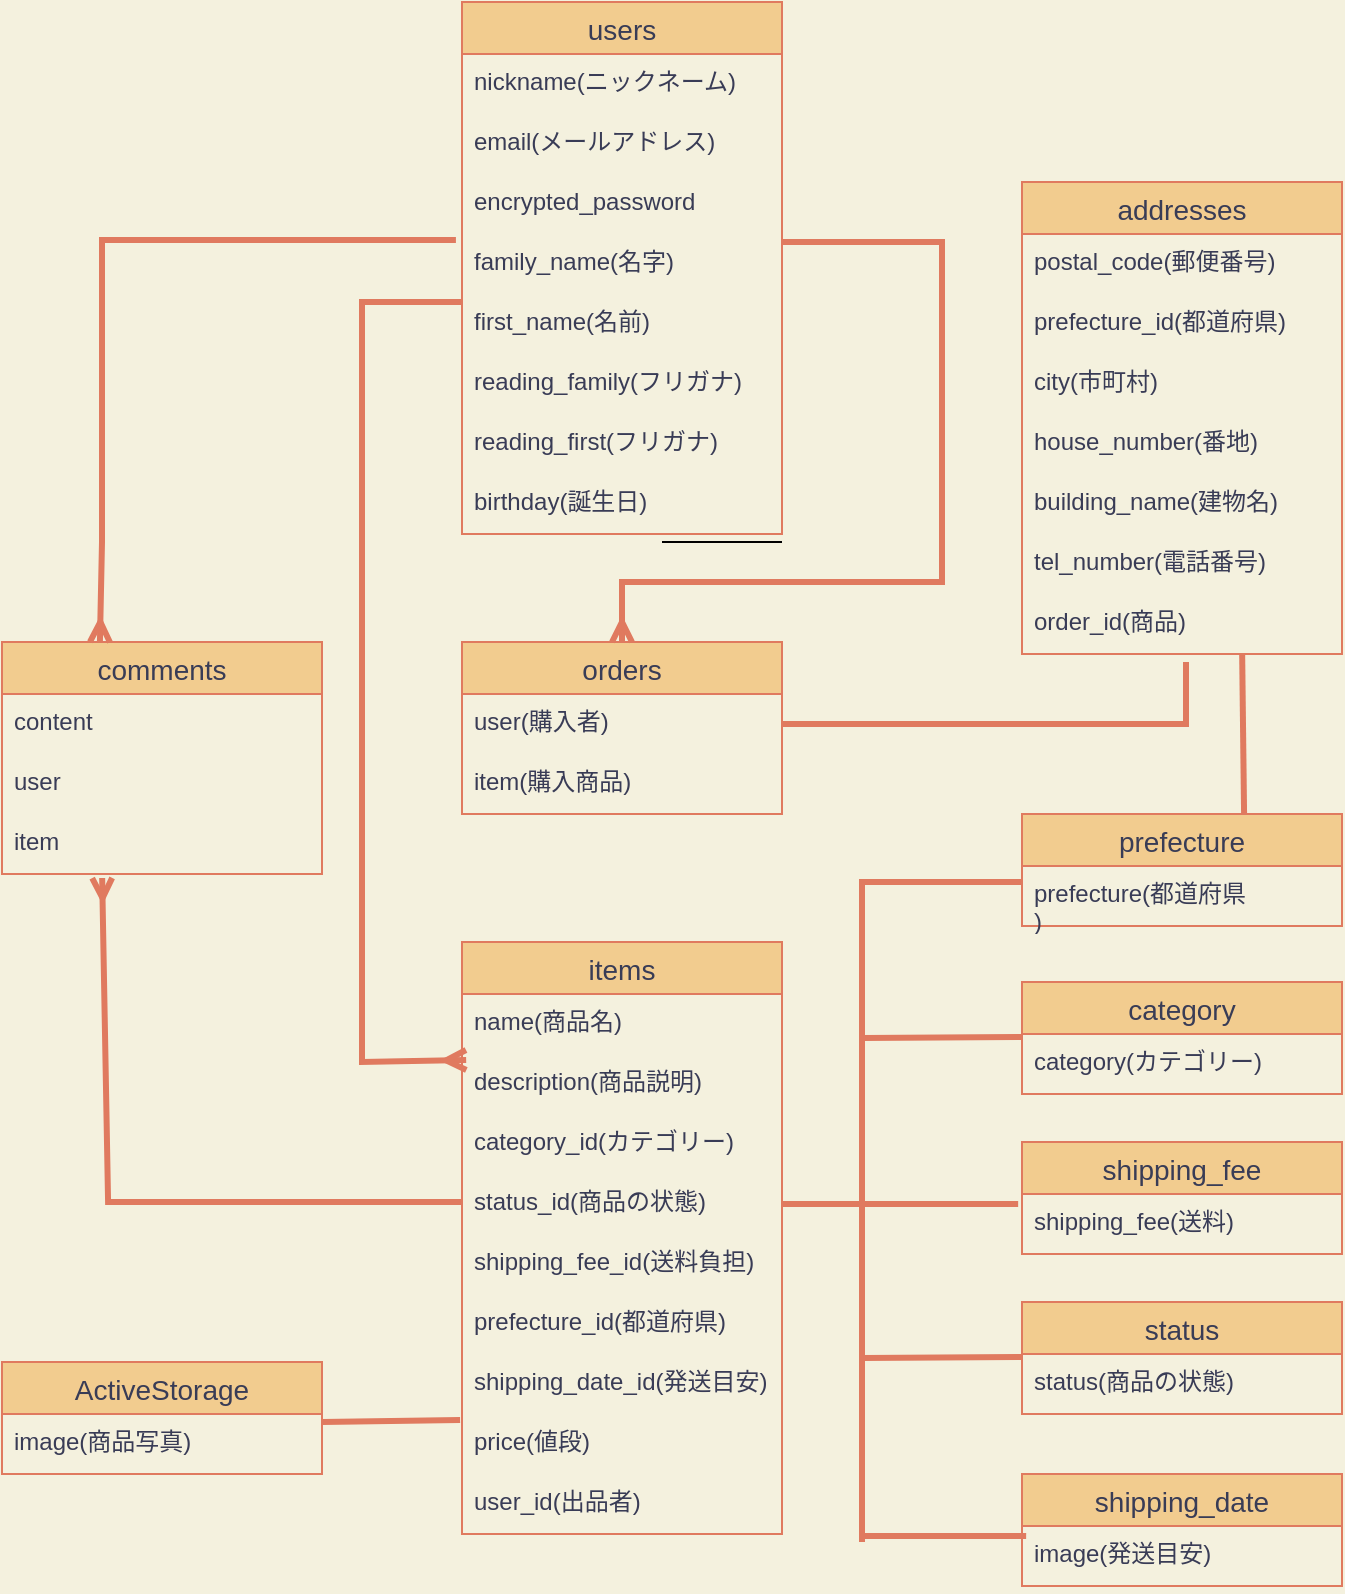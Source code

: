 <mxfile version="13.10.0" type="embed">
    <diagram id="qWbWL8I0d1CdbIOnqYpm" name="Page-1">
        <mxGraphModel dx="728" dy="680" grid="1" gridSize="10" guides="1" tooltips="1" connect="1" arrows="1" fold="1" page="1" pageScale="1" pageWidth="827" pageHeight="1169" background="#F4F1DE" math="0" shadow="0">
            <root>
                <mxCell id="0"/>
                <mxCell id="1" parent="0"/>
                <mxCell id="21" value="orders" style="swimlane;fontStyle=0;childLayout=stackLayout;horizontal=1;startSize=26;horizontalStack=0;resizeParent=1;resizeParentMax=0;resizeLast=0;collapsible=1;marginBottom=0;align=center;fontSize=14;strokeColor=#E07A5F;fillColor=#F2CC8F;fontColor=#393C56;" parent="1" vertex="1">
                    <mxGeometry x="240" y="320" width="160" height="86" as="geometry"/>
                </mxCell>
                <mxCell id="23" value="user(購入者)&#10;" style="text;strokeColor=none;fillColor=none;spacingLeft=4;spacingRight=4;overflow=hidden;rotatable=0;points=[[0,0.5],[1,0.5]];portConstraint=eastwest;fontSize=12;fontColor=#393C56;" parent="21" vertex="1">
                    <mxGeometry y="26" width="160" height="30" as="geometry"/>
                </mxCell>
                <mxCell id="25" value="item(購入商品)&#10;" style="text;strokeColor=none;fillColor=none;spacingLeft=4;spacingRight=4;overflow=hidden;rotatable=0;points=[[0,0.5],[1,0.5]];portConstraint=eastwest;fontSize=12;fontColor=#393C56;" parent="21" vertex="1">
                    <mxGeometry y="56" width="160" height="30" as="geometry"/>
                </mxCell>
                <mxCell id="26" value="users" style="swimlane;fontStyle=0;childLayout=stackLayout;horizontal=1;startSize=26;horizontalStack=0;resizeParent=1;resizeParentMax=0;resizeLast=0;collapsible=1;marginBottom=0;align=center;fontSize=14;strokeColor=#E07A5F;fillColor=#F2CC8F;fontColor=#393C56;" parent="1" vertex="1">
                    <mxGeometry x="240" width="160" height="266" as="geometry"/>
                </mxCell>
                <mxCell id="27" value="nickname(ニックネーム)" style="text;strokeColor=none;fillColor=none;spacingLeft=4;spacingRight=4;overflow=hidden;rotatable=0;points=[[0,0.5],[1,0.5]];portConstraint=eastwest;fontSize=12;fontColor=#393C56;" parent="26" vertex="1">
                    <mxGeometry y="26" width="160" height="30" as="geometry"/>
                </mxCell>
                <mxCell id="29" value="email(メールアドレス)" style="text;strokeColor=none;fillColor=none;spacingLeft=4;spacingRight=4;overflow=hidden;rotatable=0;points=[[0,0.5],[1,0.5]];portConstraint=eastwest;fontSize=12;fontColor=#393C56;" parent="26" vertex="1">
                    <mxGeometry y="56" width="160" height="30" as="geometry"/>
                </mxCell>
                <mxCell id="28" value="encrypted_password" style="text;strokeColor=none;fillColor=none;spacingLeft=4;spacingRight=4;overflow=hidden;rotatable=0;points=[[0,0.5],[1,0.5]];portConstraint=eastwest;fontSize=12;fontColor=#393C56;" parent="26" vertex="1">
                    <mxGeometry y="86" width="160" height="30" as="geometry"/>
                </mxCell>
                <mxCell id="30" value="family_name(名字)" style="text;strokeColor=none;fillColor=none;spacingLeft=4;spacingRight=4;overflow=hidden;rotatable=0;points=[[0,0.5],[1,0.5]];portConstraint=eastwest;fontSize=12;fontColor=#393C56;" parent="26" vertex="1">
                    <mxGeometry y="116" width="160" height="30" as="geometry"/>
                </mxCell>
                <mxCell id="31" value="first_name(名前)" style="text;strokeColor=none;fillColor=none;spacingLeft=4;spacingRight=4;overflow=hidden;rotatable=0;points=[[0,0.5],[1,0.5]];portConstraint=eastwest;fontSize=12;fontColor=#393C56;" parent="26" vertex="1">
                    <mxGeometry y="146" width="160" height="30" as="geometry"/>
                </mxCell>
                <mxCell id="32" value="reading_family(フリガナ)" style="text;strokeColor=none;fillColor=none;spacingLeft=4;spacingRight=4;overflow=hidden;rotatable=0;points=[[0,0.5],[1,0.5]];portConstraint=eastwest;fontSize=12;fontColor=#393C56;" parent="26" vertex="1">
                    <mxGeometry y="176" width="160" height="30" as="geometry"/>
                </mxCell>
                <mxCell id="33" value="reading_first(フリガナ)" style="text;strokeColor=none;fillColor=none;spacingLeft=4;spacingRight=4;overflow=hidden;rotatable=0;points=[[0,0.5],[1,0.5]];portConstraint=eastwest;fontSize=12;fontColor=#393C56;" parent="26" vertex="1">
                    <mxGeometry y="206" width="160" height="30" as="geometry"/>
                </mxCell>
                <mxCell id="34" value="birthday(誕生日)" style="text;strokeColor=none;fillColor=none;spacingLeft=4;spacingRight=4;overflow=hidden;rotatable=0;points=[[0,0.5],[1,0.5]];portConstraint=eastwest;fontSize=12;fontColor=#393C56;" parent="26" vertex="1">
                    <mxGeometry y="236" width="160" height="30" as="geometry"/>
                </mxCell>
                <mxCell id="40" value="" style="line;strokeWidth=1;rotatable=0;dashed=0;labelPosition=right;align=left;verticalAlign=middle;spacingTop=0;spacingLeft=6;points=[];portConstraint=eastwest;fillColor=#F2CC8F;fontColor=#393C56;" parent="1" vertex="1">
                    <mxGeometry x="340" y="250" width="60" height="40" as="geometry"/>
                </mxCell>
                <mxCell id="51" value="" style="endArrow=ERmany;html=1;rounded=0;strokeColor=#E07A5F;strokeWidth=3;fillColor=#F2CC8F;fontColor=#393C56;endFill=0;entryX=0.5;entryY=0;entryDx=0;entryDy=0;" parent="1" target="21" edge="1">
                    <mxGeometry relative="1" as="geometry">
                        <mxPoint x="400" y="120" as="sourcePoint"/>
                        <mxPoint x="320" y="310" as="targetPoint"/>
                        <Array as="points">
                            <mxPoint x="480" y="120"/>
                            <mxPoint x="480" y="260"/>
                            <mxPoint x="480" y="290"/>
                            <mxPoint x="320" y="290"/>
                        </Array>
                    </mxGeometry>
                </mxCell>
                <mxCell id="53" style="edgeStyle=none;rounded=1;orthogonalLoop=1;jettySize=auto;html=1;entryX=0.5;entryY=0;entryDx=0;entryDy=0;endArrow=ERmany;endFill=0;strokeColor=#E07A5F;strokeWidth=3;fillColor=#F2CC8F;fontColor=#393C56;" parent="1" source="21" target="21" edge="1">
                    <mxGeometry relative="1" as="geometry"/>
                </mxCell>
                <mxCell id="54" value="comments" style="swimlane;fontStyle=0;childLayout=stackLayout;horizontal=1;startSize=26;horizontalStack=0;resizeParent=1;resizeParentMax=0;resizeLast=0;collapsible=1;marginBottom=0;align=center;fontSize=14;strokeColor=#E07A5F;fillColor=#F2CC8F;fontColor=#393C56;" parent="1" vertex="1">
                    <mxGeometry x="10" y="320" width="160" height="116" as="geometry"/>
                </mxCell>
                <mxCell id="55" value="content" style="text;strokeColor=none;fillColor=none;spacingLeft=4;spacingRight=4;overflow=hidden;rotatable=0;points=[[0,0.5],[1,0.5]];portConstraint=eastwest;fontSize=12;fontColor=#393C56;" parent="54" vertex="1">
                    <mxGeometry y="26" width="160" height="30" as="geometry"/>
                </mxCell>
                <mxCell id="57" value="user" style="text;strokeColor=none;fillColor=none;spacingLeft=4;spacingRight=4;overflow=hidden;rotatable=0;points=[[0,0.5],[1,0.5]];portConstraint=eastwest;fontSize=12;fontColor=#393C56;" parent="54" vertex="1">
                    <mxGeometry y="56" width="160" height="30" as="geometry"/>
                </mxCell>
                <mxCell id="56" value="item&#10;" style="text;strokeColor=none;fillColor=none;spacingLeft=4;spacingRight=4;overflow=hidden;rotatable=0;points=[[0,0.5],[1,0.5]];portConstraint=eastwest;fontSize=12;fontColor=#393C56;" parent="54" vertex="1">
                    <mxGeometry y="86" width="160" height="30" as="geometry"/>
                </mxCell>
                <mxCell id="58" value="items" style="swimlane;fontStyle=0;childLayout=stackLayout;horizontal=1;startSize=26;horizontalStack=0;resizeParent=1;resizeParentMax=0;resizeLast=0;collapsible=1;marginBottom=0;align=center;fontSize=14;strokeColor=#E07A5F;fillColor=#F2CC8F;fontColor=#393C56;" vertex="1" parent="1">
                    <mxGeometry x="240" y="470" width="160" height="296" as="geometry"/>
                </mxCell>
                <mxCell id="59" value="name(商品名)" style="text;strokeColor=none;fillColor=none;spacingLeft=4;spacingRight=4;overflow=hidden;rotatable=0;points=[[0,0.5],[1,0.5]];portConstraint=eastwest;fontSize=12;fontColor=#393C56;" vertex="1" parent="58">
                    <mxGeometry y="26" width="160" height="30" as="geometry"/>
                </mxCell>
                <mxCell id="60" value="description(商品説明)" style="text;strokeColor=none;fillColor=none;spacingLeft=4;spacingRight=4;overflow=hidden;rotatable=0;points=[[0,0.5],[1,0.5]];portConstraint=eastwest;fontSize=12;fontColor=#393C56;" vertex="1" parent="58">
                    <mxGeometry y="56" width="160" height="30" as="geometry"/>
                </mxCell>
                <mxCell id="61" value="category_id(カテゴリー)" style="text;strokeColor=none;fillColor=none;spacingLeft=4;spacingRight=4;overflow=hidden;rotatable=0;points=[[0,0.5],[1,0.5]];portConstraint=eastwest;fontSize=12;fontColor=#393C56;" vertex="1" parent="58">
                    <mxGeometry y="86" width="160" height="30" as="geometry"/>
                </mxCell>
                <mxCell id="62" value="status_id(商品の状態)" style="text;strokeColor=none;fillColor=none;spacingLeft=4;spacingRight=4;overflow=hidden;rotatable=0;points=[[0,0.5],[1,0.5]];portConstraint=eastwest;fontSize=12;fontColor=#393C56;" vertex="1" parent="58">
                    <mxGeometry y="116" width="160" height="30" as="geometry"/>
                </mxCell>
                <mxCell id="63" value="shipping_fee_id(送料負担)" style="text;strokeColor=none;fillColor=none;spacingLeft=4;spacingRight=4;overflow=hidden;rotatable=0;points=[[0,0.5],[1,0.5]];portConstraint=eastwest;fontSize=12;fontColor=#393C56;" vertex="1" parent="58">
                    <mxGeometry y="146" width="160" height="30" as="geometry"/>
                </mxCell>
                <mxCell id="65" value="prefecture_id(都道府県)" style="text;strokeColor=none;fillColor=none;spacingLeft=4;spacingRight=4;overflow=hidden;rotatable=0;points=[[0,0.5],[1,0.5]];portConstraint=eastwest;fontSize=12;fontColor=#393C56;" vertex="1" parent="58">
                    <mxGeometry y="176" width="160" height="30" as="geometry"/>
                </mxCell>
                <mxCell id="66" value="shipping_date_id(発送目安)" style="text;strokeColor=none;fillColor=none;spacingLeft=4;spacingRight=4;overflow=hidden;rotatable=0;points=[[0,0.5],[1,0.5]];portConstraint=eastwest;fontSize=12;fontColor=#393C56;" vertex="1" parent="58">
                    <mxGeometry y="206" width="160" height="30" as="geometry"/>
                </mxCell>
                <mxCell id="80" value="" style="endArrow=none;html=1;rounded=0;strokeWidth=3;strokeColor=#E07A5F;entryX=-0.006;entryY=0.1;entryDx=0;entryDy=0;entryPerimeter=0;" edge="1" parent="58" target="67">
                    <mxGeometry relative="1" as="geometry">
                        <mxPoint x="-70" y="240" as="sourcePoint"/>
                        <mxPoint x="90" y="240" as="targetPoint"/>
                    </mxGeometry>
                </mxCell>
                <mxCell id="67" value="price(値段)" style="text;strokeColor=none;fillColor=none;spacingLeft=4;spacingRight=4;overflow=hidden;rotatable=0;points=[[0,0.5],[1,0.5]];portConstraint=eastwest;fontSize=12;fontColor=#393C56;" vertex="1" parent="58">
                    <mxGeometry y="236" width="160" height="30" as="geometry"/>
                </mxCell>
                <mxCell id="68" value="user_id(出品者)" style="text;strokeColor=none;fillColor=none;spacingLeft=4;spacingRight=4;overflow=hidden;rotatable=0;points=[[0,0.5],[1,0.5]];portConstraint=eastwest;fontSize=12;fontColor=#393C56;" vertex="1" parent="58">
                    <mxGeometry y="266" width="160" height="30" as="geometry"/>
                </mxCell>
                <mxCell id="71" value="" style="endArrow=ERmany;html=1;rounded=0;strokeColor=#E07A5F;strokeWidth=3;fillColor=#F2CC8F;fontColor=#393C56;endFill=0;entryX=0.306;entryY=0;entryDx=0;entryDy=0;exitX=-0.019;exitY=0.1;exitDx=0;exitDy=0;exitPerimeter=0;entryPerimeter=0;" edge="1" parent="1" source="30" target="54">
                    <mxGeometry relative="1" as="geometry">
                        <mxPoint x="140" y="100" as="sourcePoint"/>
                        <mxPoint x="60" y="300" as="targetPoint"/>
                        <Array as="points">
                            <mxPoint x="60" y="119"/>
                            <mxPoint x="60" y="130"/>
                            <mxPoint x="60" y="200"/>
                            <mxPoint x="60" y="270"/>
                        </Array>
                    </mxGeometry>
                </mxCell>
                <mxCell id="72" value="" style="endArrow=ERmany;html=1;rounded=0;strokeColor=#E07A5F;strokeWidth=3;fillColor=#F2CC8F;fontColor=#393C56;endFill=0;entryX=0.313;entryY=1.067;entryDx=0;entryDy=0;exitX=-0.019;exitY=0.1;exitDx=0;exitDy=0;exitPerimeter=0;entryPerimeter=0;" edge="1" parent="1" target="56">
                    <mxGeometry relative="1" as="geometry">
                        <mxPoint x="240" y="600" as="sourcePoint"/>
                        <mxPoint x="62" y="801" as="targetPoint"/>
                        <Array as="points">
                            <mxPoint x="63.04" y="600"/>
                        </Array>
                    </mxGeometry>
                </mxCell>
                <mxCell id="74" value="" style="endArrow=ERmany;html=1;rounded=0;strokeColor=#E07A5F;strokeWidth=3;fillColor=#F2CC8F;fontColor=#393C56;endFill=0;exitX=-0.019;exitY=0.1;exitDx=0;exitDy=0;exitPerimeter=0;entryX=0.013;entryY=0.1;entryDx=0;entryDy=0;entryPerimeter=0;" edge="1" parent="1" target="60">
                    <mxGeometry relative="1" as="geometry">
                        <mxPoint x="240" y="150" as="sourcePoint"/>
                        <mxPoint x="235" y="529" as="targetPoint"/>
                        <Array as="points">
                            <mxPoint x="190" y="150"/>
                            <mxPoint x="190" y="231"/>
                            <mxPoint x="190" y="530"/>
                        </Array>
                    </mxGeometry>
                </mxCell>
                <mxCell id="75" value="ActiveStorage" style="swimlane;fontStyle=0;childLayout=stackLayout;horizontal=1;startSize=26;horizontalStack=0;resizeParent=1;resizeParentMax=0;resizeLast=0;collapsible=1;marginBottom=0;align=center;fontSize=14;strokeColor=#E07A5F;fillColor=#F2CC8F;fontColor=#393C56;" vertex="1" parent="1">
                    <mxGeometry x="10" y="680" width="160" height="56" as="geometry"/>
                </mxCell>
                <mxCell id="76" value="image(商品写真)&#10;" style="text;strokeColor=none;fillColor=none;spacingLeft=4;spacingRight=4;overflow=hidden;rotatable=0;points=[[0,0.5],[1,0.5]];portConstraint=eastwest;fontSize=12;fontColor=#393C56;" vertex="1" parent="75">
                    <mxGeometry y="26" width="160" height="30" as="geometry"/>
                </mxCell>
                <mxCell id="81" value="addresses" style="swimlane;fontStyle=0;childLayout=stackLayout;horizontal=1;startSize=26;horizontalStack=0;resizeParent=1;resizeParentMax=0;resizeLast=0;collapsible=1;marginBottom=0;align=center;fontSize=14;strokeColor=#E07A5F;fillColor=#F2CC8F;fontColor=#393C56;" vertex="1" parent="1">
                    <mxGeometry x="520" y="90" width="160" height="236" as="geometry"/>
                </mxCell>
                <mxCell id="82" value="postal_code(郵便番号)" style="text;strokeColor=none;fillColor=none;spacingLeft=4;spacingRight=4;overflow=hidden;rotatable=0;points=[[0,0.5],[1,0.5]];portConstraint=eastwest;fontSize=12;fontColor=#393C56;" vertex="1" parent="81">
                    <mxGeometry y="26" width="160" height="30" as="geometry"/>
                </mxCell>
                <mxCell id="83" value="prefecture_id(都道府県)" style="text;strokeColor=none;fillColor=none;spacingLeft=4;spacingRight=4;overflow=hidden;rotatable=0;points=[[0,0.5],[1,0.5]];portConstraint=eastwest;fontSize=12;fontColor=#393C56;" vertex="1" parent="81">
                    <mxGeometry y="56" width="160" height="30" as="geometry"/>
                </mxCell>
                <mxCell id="84" value="city(市町村)" style="text;strokeColor=none;fillColor=none;spacingLeft=4;spacingRight=4;overflow=hidden;rotatable=0;points=[[0,0.5],[1,0.5]];portConstraint=eastwest;fontSize=12;fontColor=#393C56;" vertex="1" parent="81">
                    <mxGeometry y="86" width="160" height="30" as="geometry"/>
                </mxCell>
                <mxCell id="85" value="house_number(番地)" style="text;strokeColor=none;fillColor=none;spacingLeft=4;spacingRight=4;overflow=hidden;rotatable=0;points=[[0,0.5],[1,0.5]];portConstraint=eastwest;fontSize=12;fontColor=#393C56;" vertex="1" parent="81">
                    <mxGeometry y="116" width="160" height="30" as="geometry"/>
                </mxCell>
                <mxCell id="86" value="building_name(建物名)" style="text;strokeColor=none;fillColor=none;spacingLeft=4;spacingRight=4;overflow=hidden;rotatable=0;points=[[0,0.5],[1,0.5]];portConstraint=eastwest;fontSize=12;fontColor=#393C56;" vertex="1" parent="81">
                    <mxGeometry y="146" width="160" height="30" as="geometry"/>
                </mxCell>
                <mxCell id="87" value="tel_number(電話番号)" style="text;strokeColor=none;fillColor=none;spacingLeft=4;spacingRight=4;overflow=hidden;rotatable=0;points=[[0,0.5],[1,0.5]];portConstraint=eastwest;fontSize=12;fontColor=#393C56;" vertex="1" parent="81">
                    <mxGeometry y="176" width="160" height="30" as="geometry"/>
                </mxCell>
                <mxCell id="89" value="order_id(商品)" style="text;strokeColor=none;fillColor=none;spacingLeft=4;spacingRight=4;overflow=hidden;rotatable=0;points=[[0,0.5],[1,0.5]];portConstraint=eastwest;fontSize=12;fontColor=#393C56;" vertex="1" parent="81">
                    <mxGeometry y="206" width="160" height="30" as="geometry"/>
                </mxCell>
                <mxCell id="90" value="shipping_date" style="swimlane;fontStyle=0;childLayout=stackLayout;horizontal=1;startSize=26;horizontalStack=0;resizeParent=1;resizeParentMax=0;resizeLast=0;collapsible=1;marginBottom=0;align=center;fontSize=14;strokeColor=#E07A5F;fillColor=#F2CC8F;fontColor=#393C56;" vertex="1" parent="1">
                    <mxGeometry x="520" y="736" width="160" height="56" as="geometry"/>
                </mxCell>
                <mxCell id="91" value="image(発送目安)&#10;" style="text;strokeColor=none;fillColor=none;spacingLeft=4;spacingRight=4;overflow=hidden;rotatable=0;points=[[0,0.5],[1,0.5]];portConstraint=eastwest;fontSize=12;fontColor=#393C56;" vertex="1" parent="90">
                    <mxGeometry y="26" width="160" height="30" as="geometry"/>
                </mxCell>
                <mxCell id="92" value="status" style="swimlane;fontStyle=0;childLayout=stackLayout;horizontal=1;startSize=26;horizontalStack=0;resizeParent=1;resizeParentMax=0;resizeLast=0;collapsible=1;marginBottom=0;align=center;fontSize=14;strokeColor=#E07A5F;fillColor=#F2CC8F;fontColor=#393C56;" vertex="1" parent="1">
                    <mxGeometry x="520" y="650" width="160" height="56" as="geometry"/>
                </mxCell>
                <mxCell id="93" value="status(商品の状態)&#10;" style="text;strokeColor=none;fillColor=none;spacingLeft=4;spacingRight=4;overflow=hidden;rotatable=0;points=[[0,0.5],[1,0.5]];portConstraint=eastwest;fontSize=12;fontColor=#393C56;" vertex="1" parent="92">
                    <mxGeometry y="26" width="160" height="30" as="geometry"/>
                </mxCell>
                <mxCell id="94" value="shipping_fee" style="swimlane;fontStyle=0;childLayout=stackLayout;horizontal=1;startSize=26;horizontalStack=0;resizeParent=1;resizeParentMax=0;resizeLast=0;collapsible=1;marginBottom=0;align=center;fontSize=14;strokeColor=#E07A5F;fillColor=#F2CC8F;fontColor=#393C56;" vertex="1" parent="1">
                    <mxGeometry x="520" y="570" width="160" height="56" as="geometry"/>
                </mxCell>
                <mxCell id="95" value="shipping_fee(送料)&#10;" style="text;strokeColor=none;fillColor=none;spacingLeft=4;spacingRight=4;overflow=hidden;rotatable=0;points=[[0,0.5],[1,0.5]];portConstraint=eastwest;fontSize=12;fontColor=#393C56;" vertex="1" parent="94">
                    <mxGeometry y="26" width="160" height="30" as="geometry"/>
                </mxCell>
                <mxCell id="96" value="category" style="swimlane;fontStyle=0;childLayout=stackLayout;horizontal=1;startSize=26;horizontalStack=0;resizeParent=1;resizeParentMax=0;resizeLast=0;collapsible=1;marginBottom=0;align=center;fontSize=14;strokeColor=#E07A5F;fillColor=#F2CC8F;fontColor=#393C56;" vertex="1" parent="1">
                    <mxGeometry x="520" y="490" width="160" height="56" as="geometry"/>
                </mxCell>
                <mxCell id="97" value="category(カテゴリー)&#10;" style="text;strokeColor=none;fillColor=none;spacingLeft=4;spacingRight=4;overflow=hidden;rotatable=0;points=[[0,0.5],[1,0.5]];portConstraint=eastwest;fontSize=12;fontColor=#393C56;" vertex="1" parent="96">
                    <mxGeometry y="26" width="160" height="30" as="geometry"/>
                </mxCell>
                <mxCell id="98" value="prefecture" style="swimlane;fontStyle=0;childLayout=stackLayout;horizontal=1;startSize=26;horizontalStack=0;resizeParent=1;resizeParentMax=0;resizeLast=0;collapsible=1;marginBottom=0;align=center;fontSize=14;strokeColor=#E07A5F;fillColor=#F2CC8F;fontColor=#393C56;" vertex="1" parent="1">
                    <mxGeometry x="520" y="406" width="160" height="56" as="geometry"/>
                </mxCell>
                <mxCell id="99" value="prefecture(都道府県&#10;)&#10;" style="text;strokeColor=none;fillColor=none;spacingLeft=4;spacingRight=4;overflow=hidden;rotatable=0;points=[[0,0.5],[1,0.5]];portConstraint=eastwest;fontSize=12;fontColor=#393C56;" vertex="1" parent="98">
                    <mxGeometry y="26" width="160" height="30" as="geometry"/>
                </mxCell>
                <mxCell id="100" value="" style="endArrow=none;html=1;rounded=0;strokeWidth=3;strokeColor=#E07A5F;exitX=1;exitY=0.5;exitDx=0;exitDy=0;" edge="1" parent="1" source="23">
                    <mxGeometry relative="1" as="geometry">
                        <mxPoint x="450" y="370" as="sourcePoint"/>
                        <mxPoint x="602" y="330" as="targetPoint"/>
                        <Array as="points">
                            <mxPoint x="602" y="361"/>
                        </Array>
                    </mxGeometry>
                </mxCell>
                <mxCell id="101" value="" style="endArrow=none;html=1;rounded=0;strokeWidth=3;strokeColor=#E07A5F;entryX=0.694;entryY=0;entryDx=0;entryDy=0;entryPerimeter=0;exitX=0.688;exitY=1;exitDx=0;exitDy=0;exitPerimeter=0;" edge="1" parent="1" source="89" target="98">
                    <mxGeometry relative="1" as="geometry">
                        <mxPoint x="630" y="330" as="sourcePoint"/>
                        <mxPoint x="699.04" y="329" as="targetPoint"/>
                    </mxGeometry>
                </mxCell>
                <mxCell id="102" value="" style="endArrow=none;html=1;rounded=0;strokeWidth=3;strokeColor=#E07A5F;entryX=-0.006;entryY=0.1;entryDx=0;entryDy=0;entryPerimeter=0;" edge="1" parent="1">
                    <mxGeometry relative="1" as="geometry">
                        <mxPoint x="440" y="770" as="sourcePoint"/>
                        <mxPoint x="520" y="440" as="targetPoint"/>
                        <Array as="points">
                            <mxPoint x="440" y="440"/>
                        </Array>
                    </mxGeometry>
                </mxCell>
                <mxCell id="103" value="" style="endArrow=none;html=1;rounded=0;strokeWidth=3;strokeColor=#E07A5F;exitX=1;exitY=0.5;exitDx=0;exitDy=0;entryX=-0.012;entryY=0.167;entryDx=0;entryDy=0;entryPerimeter=0;" edge="1" parent="1" source="62" target="95">
                    <mxGeometry relative="1" as="geometry">
                        <mxPoint x="470" y="610" as="sourcePoint"/>
                        <mxPoint x="510" y="605" as="targetPoint"/>
                        <Array as="points">
                            <mxPoint x="480" y="601"/>
                        </Array>
                    </mxGeometry>
                </mxCell>
                <mxCell id="104" value="" style="endArrow=none;html=1;rounded=0;strokeWidth=3;strokeColor=#E07A5F;entryX=-0.006;entryY=0.1;entryDx=0;entryDy=0;entryPerimeter=0;" edge="1" parent="1">
                    <mxGeometry relative="1" as="geometry">
                        <mxPoint x="440" y="518" as="sourcePoint"/>
                        <mxPoint x="520" y="517.5" as="targetPoint"/>
                    </mxGeometry>
                </mxCell>
                <mxCell id="105" value="" style="endArrow=none;html=1;rounded=0;strokeWidth=3;strokeColor=#E07A5F;entryX=-0.006;entryY=0.1;entryDx=0;entryDy=0;entryPerimeter=0;" edge="1" parent="1">
                    <mxGeometry relative="1" as="geometry">
                        <mxPoint x="440" y="678" as="sourcePoint"/>
                        <mxPoint x="520" y="677.5" as="targetPoint"/>
                    </mxGeometry>
                </mxCell>
                <mxCell id="106" value="" style="endArrow=none;html=1;rounded=0;strokeWidth=3;strokeColor=#E07A5F;entryX=0.013;entryY=0.167;entryDx=0;entryDy=0;entryPerimeter=0;" edge="1" parent="1" target="91">
                    <mxGeometry relative="1" as="geometry">
                        <mxPoint x="440" y="767" as="sourcePoint"/>
                        <mxPoint x="509" y="766" as="targetPoint"/>
                    </mxGeometry>
                </mxCell>
            </root>
        </mxGraphModel>
    </diagram>
</mxfile>